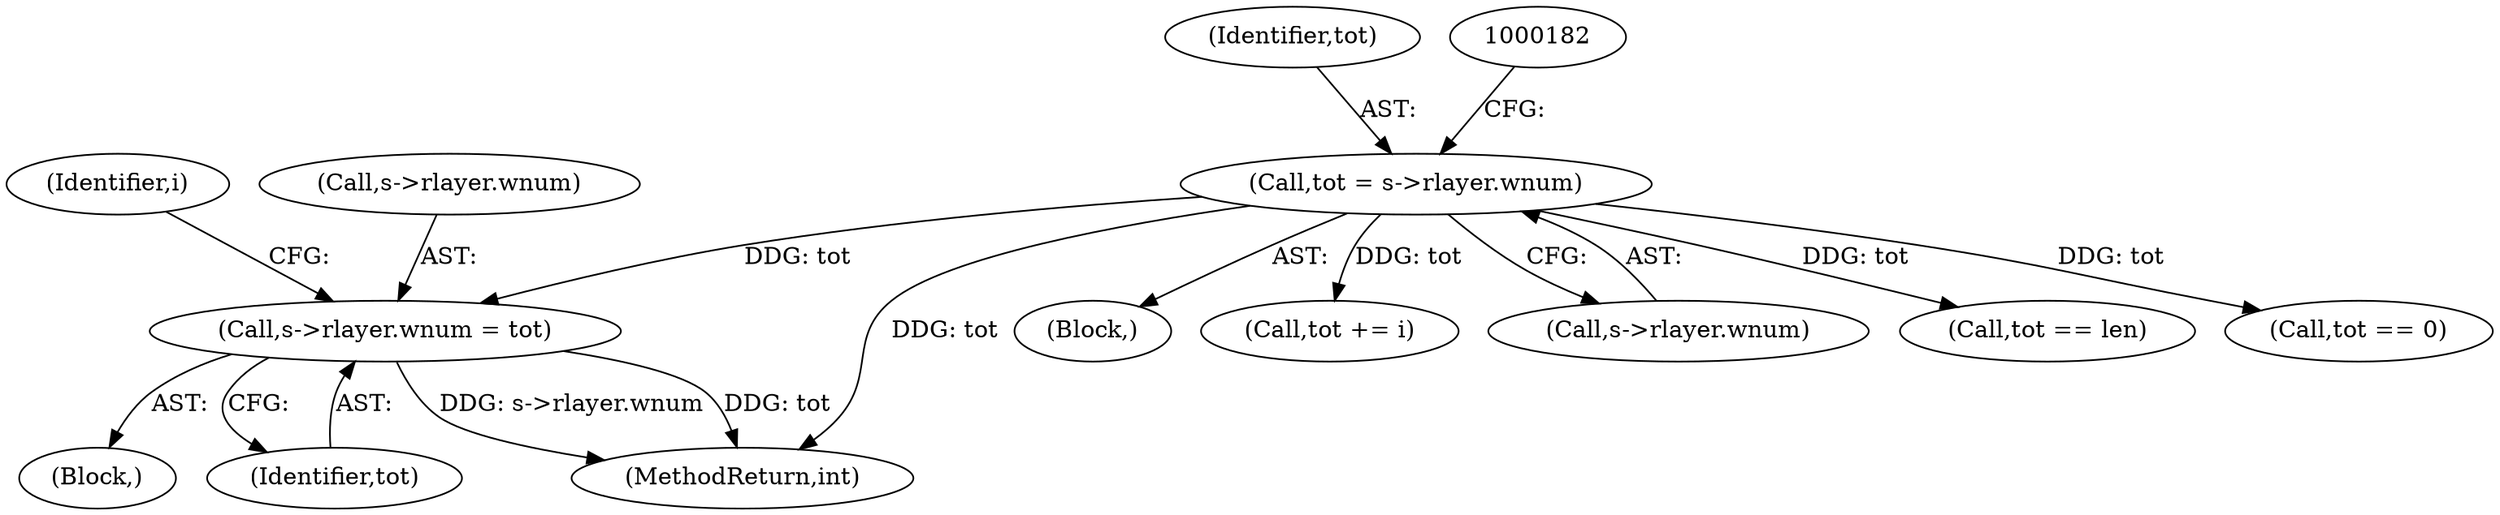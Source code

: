 digraph "0_openssl_4ad93618d26a3ea23d36ad5498ff4f59eff3a4d2_0@pointer" {
"1000258" [label="(Call,s->rlayer.wnum = tot)"];
"1000172" [label="(Call,tot = s->rlayer.wnum)"];
"1000258" [label="(Call,s->rlayer.wnum = tot)"];
"1000257" [label="(Block,)"];
"1000127" [label="(Block,)"];
"1000266" [label="(Identifier,i)"];
"1000267" [label="(Call,tot += i)"];
"1000264" [label="(Identifier,tot)"];
"1000172" [label="(Call,tot = s->rlayer.wnum)"];
"1000174" [label="(Call,s->rlayer.wnum)"];
"1000717" [label="(Call,tot == len)"];
"1000259" [label="(Call,s->rlayer.wnum)"];
"1000173" [label="(Identifier,tot)"];
"1000326" [label="(Call,tot == 0)"];
"1000980" [label="(MethodReturn,int)"];
"1000258" -> "1000257"  [label="AST: "];
"1000258" -> "1000264"  [label="CFG: "];
"1000259" -> "1000258"  [label="AST: "];
"1000264" -> "1000258"  [label="AST: "];
"1000266" -> "1000258"  [label="CFG: "];
"1000258" -> "1000980"  [label="DDG: s->rlayer.wnum"];
"1000258" -> "1000980"  [label="DDG: tot"];
"1000172" -> "1000258"  [label="DDG: tot"];
"1000172" -> "1000127"  [label="AST: "];
"1000172" -> "1000174"  [label="CFG: "];
"1000173" -> "1000172"  [label="AST: "];
"1000174" -> "1000172"  [label="AST: "];
"1000182" -> "1000172"  [label="CFG: "];
"1000172" -> "1000980"  [label="DDG: tot"];
"1000172" -> "1000267"  [label="DDG: tot"];
"1000172" -> "1000326"  [label="DDG: tot"];
"1000172" -> "1000717"  [label="DDG: tot"];
}
